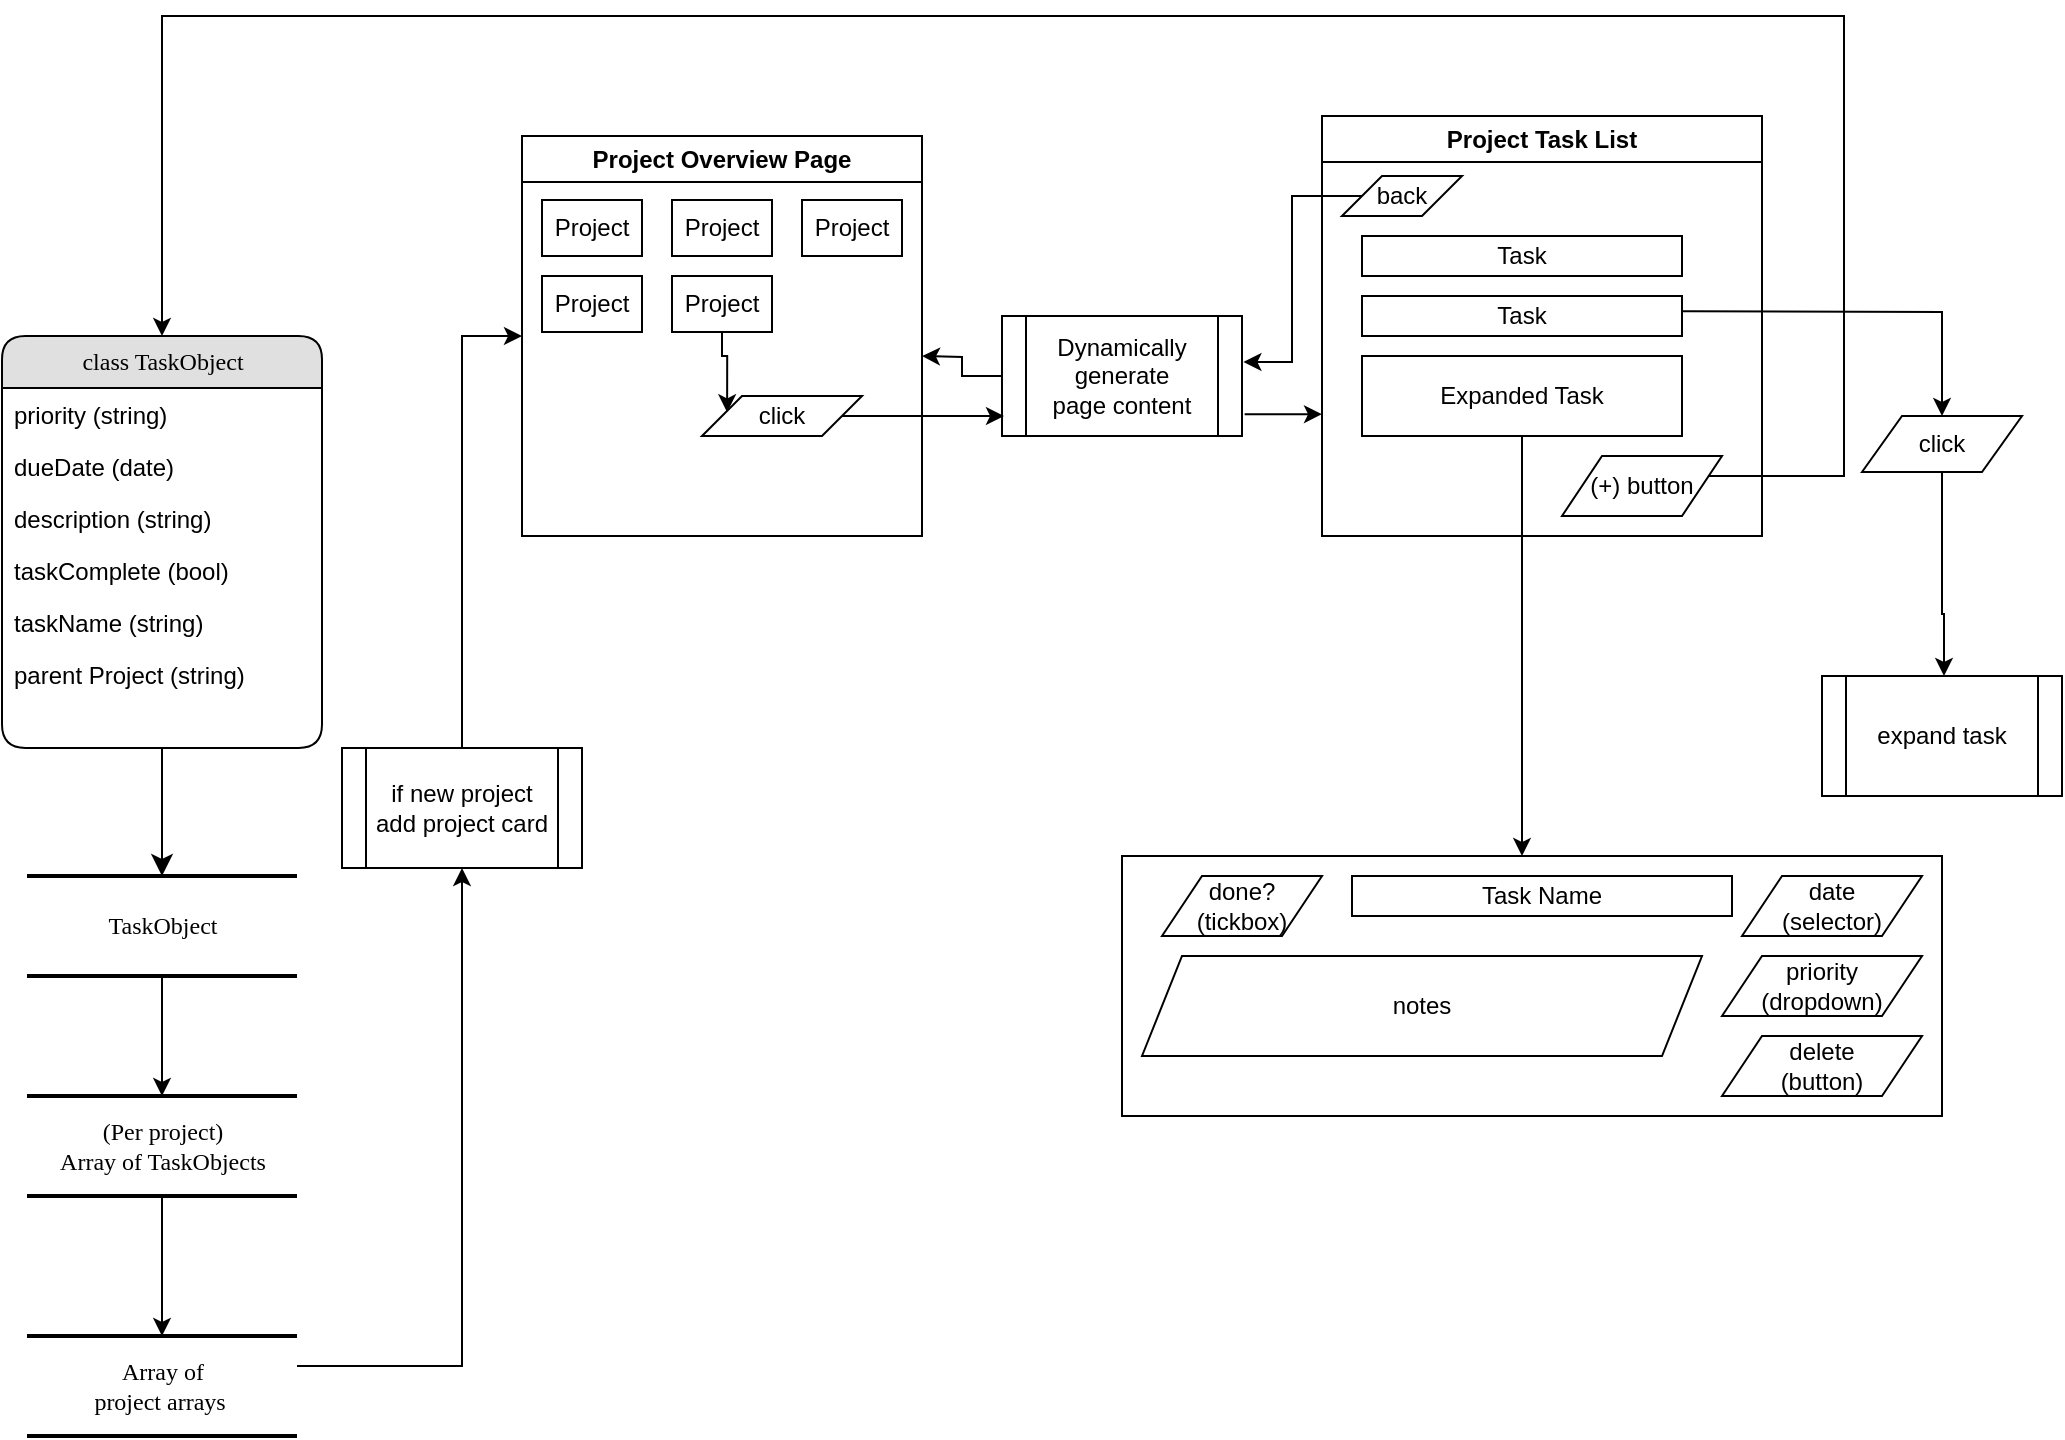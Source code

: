<mxfile version="24.5.1" type="device">
  <diagram name="Page-1" id="5d7acffa-a066-3a61-03fe-96351882024d">
    <mxGraphModel dx="1147" dy="674" grid="1" gridSize="10" guides="1" tooltips="1" connect="1" arrows="1" fold="1" page="1" pageScale="1" pageWidth="1100" pageHeight="850" background="#ffffff" math="0" shadow="0">
      <root>
        <mxCell id="0" />
        <mxCell id="1" parent="0" />
        <mxCell id="h8j7d9lZvAG6Qlfk2w60-1" value="" style="edgeStyle=orthogonalEdgeStyle;rounded=0;orthogonalLoop=1;jettySize=auto;html=1;" parent="1" source="2debaab0fafb2da2-10" target="21ea969265ad0168-30" edge="1">
          <mxGeometry relative="1" as="geometry" />
        </mxCell>
        <mxCell id="h8j7d9lZvAG6Qlfk2w60-19" style="edgeStyle=orthogonalEdgeStyle;rounded=0;orthogonalLoop=1;jettySize=auto;html=1;entryX=0.5;entryY=1;entryDx=0;entryDy=0;" parent="1" source="OECzW251QmUKb57PSqsv-11" target="OECzW251QmUKb57PSqsv-1" edge="1">
          <mxGeometry relative="1" as="geometry">
            <mxPoint x="390" y="490" as="targetPoint" />
            <mxPoint x="380" y="700" as="sourcePoint" />
            <Array as="points">
              <mxPoint x="260" y="695" />
            </Array>
          </mxGeometry>
        </mxCell>
        <mxCell id="2debaab0fafb2da2-10" value="TaskObject" style="html=1;rounded=0;shadow=0;comic=0;labelBackgroundColor=none;strokeWidth=2;fontFamily=Verdana;fontSize=12;align=center;shape=mxgraph.ios7ui.horLines;" parent="1" vertex="1">
          <mxGeometry x="42.5" y="450" width="135" height="50" as="geometry" />
        </mxCell>
        <mxCell id="21ea969265ad0168-14" value="class TaskObject" style="swimlane;html=1;fontStyle=0;childLayout=stackLayout;horizontal=1;startSize=26;fillColor=#e0e0e0;horizontalStack=0;resizeParent=1;resizeLast=0;collapsible=1;marginBottom=0;swimlaneFillColor=#ffffff;align=center;rounded=1;shadow=0;comic=0;labelBackgroundColor=none;strokeWidth=1;fontFamily=Verdana;fontSize=12" parent="1" vertex="1">
          <mxGeometry x="30" y="180" width="160" height="206" as="geometry" />
        </mxCell>
        <mxCell id="h8j7d9lZvAG6Qlfk2w60-18" value="priority (string)" style="text;html=1;strokeColor=none;fillColor=none;spacingLeft=4;spacingRight=4;whiteSpace=wrap;overflow=hidden;rotatable=0;points=[[0,0.5],[1,0.5]];portConstraint=eastwest;" parent="21ea969265ad0168-14" vertex="1">
          <mxGeometry y="26" width="160" height="26" as="geometry" />
        </mxCell>
        <mxCell id="h8j7d9lZvAG6Qlfk2w60-17" value="dueDate (date)" style="text;html=1;strokeColor=none;fillColor=none;spacingLeft=4;spacingRight=4;whiteSpace=wrap;overflow=hidden;rotatable=0;points=[[0,0.5],[1,0.5]];portConstraint=eastwest;" parent="21ea969265ad0168-14" vertex="1">
          <mxGeometry y="52" width="160" height="26" as="geometry" />
        </mxCell>
        <mxCell id="h8j7d9lZvAG6Qlfk2w60-12" value="description (string)" style="text;html=1;strokeColor=none;fillColor=none;spacingLeft=4;spacingRight=4;whiteSpace=wrap;overflow=hidden;rotatable=0;points=[[0,0.5],[1,0.5]];portConstraint=eastwest;" parent="21ea969265ad0168-14" vertex="1">
          <mxGeometry y="78" width="160" height="26" as="geometry" />
        </mxCell>
        <mxCell id="21ea969265ad0168-17" value="taskComplete (bool)" style="text;html=1;strokeColor=none;fillColor=none;spacingLeft=4;spacingRight=4;whiteSpace=wrap;overflow=hidden;rotatable=0;points=[[0,0.5],[1,0.5]];portConstraint=eastwest;" parent="21ea969265ad0168-14" vertex="1">
          <mxGeometry y="104" width="160" height="26" as="geometry" />
        </mxCell>
        <mxCell id="21ea969265ad0168-16" value="taskName (string)" style="text;html=1;strokeColor=none;fillColor=none;spacingLeft=4;spacingRight=4;whiteSpace=wrap;overflow=hidden;rotatable=0;points=[[0,0.5],[1,0.5]];portConstraint=eastwest;" parent="21ea969265ad0168-14" vertex="1">
          <mxGeometry y="130" width="160" height="26" as="geometry" />
        </mxCell>
        <mxCell id="OECzW251QmUKb57PSqsv-10" value="parent Project (string)" style="text;html=1;strokeColor=none;fillColor=none;spacingLeft=4;spacingRight=4;whiteSpace=wrap;overflow=hidden;rotatable=0;points=[[0,0.5],[1,0.5]];portConstraint=eastwest;" parent="21ea969265ad0168-14" vertex="1">
          <mxGeometry y="156" width="160" height="26" as="geometry" />
        </mxCell>
        <mxCell id="OECzW251QmUKb57PSqsv-12" value="" style="edgeStyle=orthogonalEdgeStyle;rounded=0;orthogonalLoop=1;jettySize=auto;html=1;" parent="1" source="21ea969265ad0168-30" target="OECzW251QmUKb57PSqsv-11" edge="1">
          <mxGeometry relative="1" as="geometry" />
        </mxCell>
        <mxCell id="21ea969265ad0168-30" value="&lt;div&gt;(Per project)&lt;/div&gt;Array of TaskObjects" style="html=1;rounded=0;shadow=0;comic=0;labelBackgroundColor=none;strokeWidth=2;fontFamily=Verdana;fontSize=12;align=center;shape=mxgraph.ios7ui.horLines;" parent="1" vertex="1">
          <mxGeometry x="42.5" y="560" width="135" height="50" as="geometry" />
        </mxCell>
        <mxCell id="21ea969265ad0168-32" style="edgeStyle=none;html=1;labelBackgroundColor=none;startFill=0;startSize=8;endFill=1;endSize=8;fontFamily=Verdana;fontSize=12;" parent="1" source="21ea969265ad0168-14" target="2debaab0fafb2da2-10" edge="1">
          <mxGeometry relative="1" as="geometry" />
        </mxCell>
        <mxCell id="h8j7d9lZvAG6Qlfk2w60-2" value="Project Overview&lt;span style=&quot;background-color: initial;&quot;&gt;&amp;nbsp;Page&lt;/span&gt;" style="swimlane;whiteSpace=wrap;html=1;" parent="1" vertex="1">
          <mxGeometry x="290" y="80" width="200" height="200" as="geometry" />
        </mxCell>
        <mxCell id="h8j7d9lZvAG6Qlfk2w60-4" value="Project" style="rounded=0;whiteSpace=wrap;html=1;" parent="h8j7d9lZvAG6Qlfk2w60-2" vertex="1">
          <mxGeometry x="10" y="32" width="50" height="28" as="geometry" />
        </mxCell>
        <mxCell id="h8j7d9lZvAG6Qlfk2w60-7" value="Project" style="rounded=0;whiteSpace=wrap;html=1;" parent="h8j7d9lZvAG6Qlfk2w60-2" vertex="1">
          <mxGeometry x="75" y="32" width="50" height="28" as="geometry" />
        </mxCell>
        <mxCell id="h8j7d9lZvAG6Qlfk2w60-8" value="Project" style="rounded=0;whiteSpace=wrap;html=1;" parent="h8j7d9lZvAG6Qlfk2w60-2" vertex="1">
          <mxGeometry x="140" y="32" width="50" height="28" as="geometry" />
        </mxCell>
        <mxCell id="h8j7d9lZvAG6Qlfk2w60-9" value="Project" style="rounded=0;whiteSpace=wrap;html=1;" parent="h8j7d9lZvAG6Qlfk2w60-2" vertex="1">
          <mxGeometry x="10" y="70" width="50" height="28" as="geometry" />
        </mxCell>
        <mxCell id="OECzW251QmUKb57PSqsv-27" value="" style="edgeStyle=orthogonalEdgeStyle;rounded=0;orthogonalLoop=1;jettySize=auto;html=1;entryX=0.157;entryY=0.408;entryDx=0;entryDy=0;entryPerimeter=0;exitX=0.5;exitY=1;exitDx=0;exitDy=0;" parent="h8j7d9lZvAG6Qlfk2w60-2" source="h8j7d9lZvAG6Qlfk2w60-10" target="OECzW251QmUKb57PSqsv-26" edge="1">
          <mxGeometry relative="1" as="geometry">
            <Array as="points">
              <mxPoint x="100" y="110" />
              <mxPoint x="103" y="110" />
            </Array>
          </mxGeometry>
        </mxCell>
        <mxCell id="h8j7d9lZvAG6Qlfk2w60-10" value="Project" style="rounded=0;whiteSpace=wrap;html=1;" parent="h8j7d9lZvAG6Qlfk2w60-2" vertex="1">
          <mxGeometry x="75" y="70" width="50" height="28" as="geometry" />
        </mxCell>
        <mxCell id="OECzW251QmUKb57PSqsv-26" value="click" style="shape=parallelogram;perimeter=parallelogramPerimeter;whiteSpace=wrap;html=1;fixedSize=1;" parent="h8j7d9lZvAG6Qlfk2w60-2" vertex="1">
          <mxGeometry x="90" y="130" width="80" height="20" as="geometry" />
        </mxCell>
        <mxCell id="h8j7d9lZvAG6Qlfk2w60-20" value="Project Task List" style="swimlane;whiteSpace=wrap;html=1;" parent="1" vertex="1">
          <mxGeometry x="690" y="70" width="220" height="210" as="geometry" />
        </mxCell>
        <mxCell id="h8j7d9lZvAG6Qlfk2w60-22" value="Task" style="rounded=0;whiteSpace=wrap;html=1;" parent="h8j7d9lZvAG6Qlfk2w60-20" vertex="1">
          <mxGeometry x="20" y="60" width="160" height="20" as="geometry" />
        </mxCell>
        <mxCell id="h8j7d9lZvAG6Qlfk2w60-27" value="Task" style="rounded=0;whiteSpace=wrap;html=1;" parent="h8j7d9lZvAG6Qlfk2w60-20" vertex="1">
          <mxGeometry x="20" y="90" width="160" height="20" as="geometry" />
        </mxCell>
        <mxCell id="h8j7d9lZvAG6Qlfk2w60-28" value="Expanded Task" style="rounded=0;whiteSpace=wrap;html=1;" parent="h8j7d9lZvAG6Qlfk2w60-20" vertex="1">
          <mxGeometry x="20" y="120" width="160" height="40" as="geometry" />
        </mxCell>
        <mxCell id="OECzW251QmUKb57PSqsv-4" value="&lt;div&gt;&lt;span style=&quot;background-color: initial;&quot;&gt;(+) button&lt;/span&gt;&lt;br&gt;&lt;/div&gt;" style="shape=parallelogram;perimeter=parallelogramPerimeter;whiteSpace=wrap;html=1;fixedSize=1;" parent="h8j7d9lZvAG6Qlfk2w60-20" vertex="1">
          <mxGeometry x="120" y="170" width="80" height="30" as="geometry" />
        </mxCell>
        <mxCell id="8JXVpkGtq3ozPLFijZap-7" value="back" style="shape=parallelogram;perimeter=parallelogramPerimeter;whiteSpace=wrap;html=1;fixedSize=1;" vertex="1" parent="h8j7d9lZvAG6Qlfk2w60-20">
          <mxGeometry x="10" y="30" width="60" height="20" as="geometry" />
        </mxCell>
        <mxCell id="OECzW251QmUKb57PSqsv-3" style="edgeStyle=orthogonalEdgeStyle;rounded=0;orthogonalLoop=1;jettySize=auto;html=1;entryX=0;entryY=0.5;entryDx=0;entryDy=0;exitX=0.5;exitY=0;exitDx=0;exitDy=0;" parent="1" source="OECzW251QmUKb57PSqsv-1" target="h8j7d9lZvAG6Qlfk2w60-2" edge="1">
          <mxGeometry relative="1" as="geometry">
            <Array as="points">
              <mxPoint x="260" y="180" />
            </Array>
          </mxGeometry>
        </mxCell>
        <mxCell id="OECzW251QmUKb57PSqsv-1" value="if new project&lt;div&gt;add project card&lt;/div&gt;" style="shape=process;whiteSpace=wrap;html=1;backgroundOutline=1;" parent="1" vertex="1">
          <mxGeometry x="200" y="386" width="120" height="60" as="geometry" />
        </mxCell>
        <mxCell id="OECzW251QmUKb57PSqsv-5" style="edgeStyle=orthogonalEdgeStyle;rounded=0;orthogonalLoop=1;jettySize=auto;html=1;entryX=0.5;entryY=0;entryDx=0;entryDy=0;" parent="1" source="OECzW251QmUKb57PSqsv-4" target="21ea969265ad0168-14" edge="1">
          <mxGeometry relative="1" as="geometry">
            <mxPoint x="240" y="200" as="targetPoint" />
            <Array as="points">
              <mxPoint x="951" y="250" />
              <mxPoint x="951" y="20" />
              <mxPoint x="110" y="20" />
            </Array>
          </mxGeometry>
        </mxCell>
        <mxCell id="OECzW251QmUKb57PSqsv-11" value="&lt;div&gt;&lt;span style=&quot;background-color: initial;&quot;&gt;Array of&lt;/span&gt;&lt;/div&gt;&lt;div&gt;&lt;span style=&quot;background-color: initial;&quot;&gt;project arrays&amp;nbsp;&lt;/span&gt;&lt;br&gt;&lt;/div&gt;" style="html=1;rounded=0;shadow=0;comic=0;labelBackgroundColor=none;strokeWidth=2;fontFamily=Verdana;fontSize=12;align=center;shape=mxgraph.ios7ui.horLines;" parent="1" vertex="1">
          <mxGeometry x="42.5" y="680" width="135" height="50" as="geometry" />
        </mxCell>
        <mxCell id="OECzW251QmUKb57PSqsv-19" style="edgeStyle=orthogonalEdgeStyle;rounded=0;orthogonalLoop=1;jettySize=auto;html=1;" parent="1" source="OECzW251QmUKb57PSqsv-7" target="OECzW251QmUKb57PSqsv-29" edge="1">
          <mxGeometry relative="1" as="geometry">
            <mxPoint x="1000" y="390" as="targetPoint" />
            <Array as="points">
              <mxPoint x="1000" y="319" />
              <mxPoint x="1001" y="319" />
              <mxPoint x="1001" y="390" />
              <mxPoint x="1000" y="390" />
            </Array>
          </mxGeometry>
        </mxCell>
        <mxCell id="OECzW251QmUKb57PSqsv-7" value="click" style="shape=parallelogram;perimeter=parallelogramPerimeter;whiteSpace=wrap;html=1;fixedSize=1;" parent="1" vertex="1">
          <mxGeometry x="960" y="220" width="80" height="28" as="geometry" />
        </mxCell>
        <mxCell id="OECzW251QmUKb57PSqsv-20" style="edgeStyle=orthogonalEdgeStyle;rounded=0;orthogonalLoop=1;jettySize=auto;html=1;entryX=0.5;entryY=0;entryDx=0;entryDy=0;exitX=1.002;exitY=0.38;exitDx=0;exitDy=0;exitPerimeter=0;" parent="1" target="OECzW251QmUKb57PSqsv-7" edge="1" source="h8j7d9lZvAG6Qlfk2w60-27">
          <mxGeometry relative="1" as="geometry">
            <mxPoint x="1000" y="190" as="targetPoint" />
            <mxPoint x="870" y="150" as="sourcePoint" />
            <Array as="points">
              <mxPoint x="874" y="168" />
              <mxPoint x="1000" y="168" />
            </Array>
          </mxGeometry>
        </mxCell>
        <mxCell id="OECzW251QmUKb57PSqsv-29" value="expand task" style="shape=process;whiteSpace=wrap;html=1;backgroundOutline=1;" parent="1" vertex="1">
          <mxGeometry x="940" y="350" width="120" height="60" as="geometry" />
        </mxCell>
        <mxCell id="OECzW251QmUKb57PSqsv-32" value="" style="rounded=0;whiteSpace=wrap;html=1;" parent="1" vertex="1">
          <mxGeometry x="590" y="440" width="410" height="130" as="geometry" />
        </mxCell>
        <mxCell id="OECzW251QmUKb57PSqsv-33" value="date&lt;div&gt;(selector)&lt;/div&gt;" style="shape=parallelogram;perimeter=parallelogramPerimeter;whiteSpace=wrap;html=1;fixedSize=1;" parent="1" vertex="1">
          <mxGeometry x="900" y="450" width="90" height="30" as="geometry" />
        </mxCell>
        <mxCell id="OECzW251QmUKb57PSqsv-34" value="done?&lt;div&gt;(tickbox)&lt;/div&gt;" style="shape=parallelogram;perimeter=parallelogramPerimeter;whiteSpace=wrap;html=1;fixedSize=1;" parent="1" vertex="1">
          <mxGeometry x="610" y="450" width="80" height="30" as="geometry" />
        </mxCell>
        <mxCell id="OECzW251QmUKb57PSqsv-35" value="notes" style="shape=parallelogram;perimeter=parallelogramPerimeter;whiteSpace=wrap;html=1;fixedSize=1;" parent="1" vertex="1">
          <mxGeometry x="600" y="490" width="280" height="50" as="geometry" />
        </mxCell>
        <mxCell id="OECzW251QmUKb57PSqsv-36" value="priority&lt;div&gt;(dropdown)&lt;/div&gt;" style="shape=parallelogram;perimeter=parallelogramPerimeter;whiteSpace=wrap;html=1;fixedSize=1;" parent="1" vertex="1">
          <mxGeometry x="890" y="490" width="100" height="30" as="geometry" />
        </mxCell>
        <mxCell id="OECzW251QmUKb57PSqsv-37" value="Task Name" style="rounded=0;whiteSpace=wrap;html=1;" parent="1" vertex="1">
          <mxGeometry x="705" y="450" width="190" height="20" as="geometry" />
        </mxCell>
        <mxCell id="FBmgkDNcMDZdSpvH3nb6-1" value="delete&lt;div&gt;(button)&lt;/div&gt;" style="shape=parallelogram;perimeter=parallelogramPerimeter;whiteSpace=wrap;html=1;fixedSize=1;" parent="1" vertex="1">
          <mxGeometry x="890" y="530" width="100" height="30" as="geometry" />
        </mxCell>
        <mxCell id="8JXVpkGtq3ozPLFijZap-5" value="" style="edgeStyle=orthogonalEdgeStyle;rounded=0;orthogonalLoop=1;jettySize=auto;html=1;exitX=1.011;exitY=0.819;exitDx=0;exitDy=0;exitPerimeter=0;" edge="1" parent="1" source="8JXVpkGtq3ozPLFijZap-2">
          <mxGeometry relative="1" as="geometry">
            <mxPoint x="660" y="220" as="sourcePoint" />
            <mxPoint x="690" y="220" as="targetPoint" />
          </mxGeometry>
        </mxCell>
        <mxCell id="8JXVpkGtq3ozPLFijZap-11" style="edgeStyle=orthogonalEdgeStyle;rounded=0;orthogonalLoop=1;jettySize=auto;html=1;" edge="1" parent="1" source="8JXVpkGtq3ozPLFijZap-2">
          <mxGeometry relative="1" as="geometry">
            <mxPoint x="490" y="190" as="targetPoint" />
          </mxGeometry>
        </mxCell>
        <mxCell id="8JXVpkGtq3ozPLFijZap-2" value="Dynamically&lt;div&gt;generate&lt;/div&gt;&lt;div&gt;page content&lt;/div&gt;" style="shape=process;whiteSpace=wrap;html=1;backgroundOutline=1;" vertex="1" parent="1">
          <mxGeometry x="530" y="170" width="120" height="60" as="geometry" />
        </mxCell>
        <mxCell id="8JXVpkGtq3ozPLFijZap-3" value="" style="edgeStyle=orthogonalEdgeStyle;rounded=0;orthogonalLoop=1;jettySize=auto;html=1;" edge="1" parent="1" source="OECzW251QmUKb57PSqsv-26">
          <mxGeometry relative="1" as="geometry">
            <mxPoint x="531" y="220" as="targetPoint" />
            <Array as="points">
              <mxPoint x="531" y="220" />
            </Array>
          </mxGeometry>
        </mxCell>
        <mxCell id="8JXVpkGtq3ozPLFijZap-10" style="edgeStyle=orthogonalEdgeStyle;rounded=0;orthogonalLoop=1;jettySize=auto;html=1;entryX=1.006;entryY=0.383;entryDx=0;entryDy=0;entryPerimeter=0;" edge="1" parent="1" source="8JXVpkGtq3ozPLFijZap-7" target="8JXVpkGtq3ozPLFijZap-2">
          <mxGeometry relative="1" as="geometry" />
        </mxCell>
        <mxCell id="OECzW251QmUKb57PSqsv-30" style="edgeStyle=orthogonalEdgeStyle;rounded=0;orthogonalLoop=1;jettySize=auto;html=1;" parent="1" source="h8j7d9lZvAG6Qlfk2w60-28" edge="1">
          <mxGeometry relative="1" as="geometry">
            <mxPoint x="790" y="440" as="targetPoint" />
            <Array as="points">
              <mxPoint x="790" y="440" />
            </Array>
          </mxGeometry>
        </mxCell>
      </root>
    </mxGraphModel>
  </diagram>
</mxfile>
